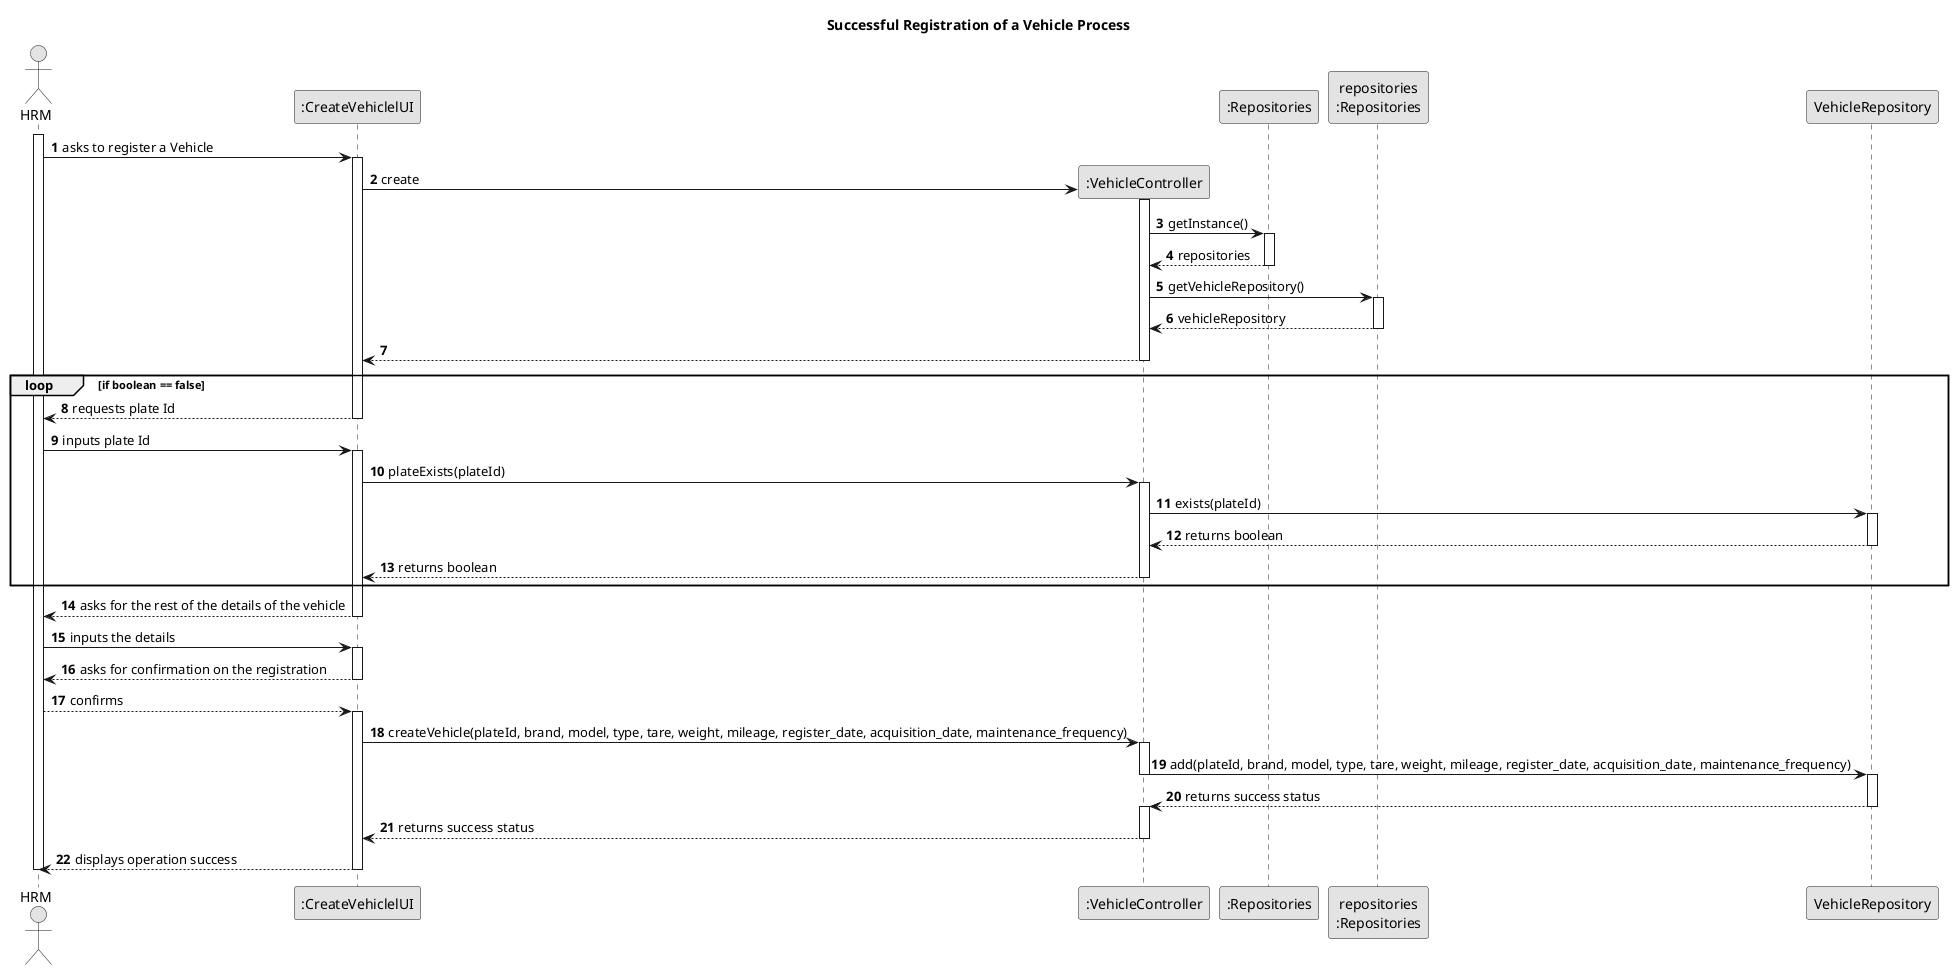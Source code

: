 @startuml
skinparam monochrome true
skinparam packageStyle rectangle
skinparam shadowing false

title Successful Registration of a Vehicle Process

autonumber

'hide footbox
actor "HRM" as ADM
participant ":CreateVehiclelUI" as UI
participant ":VehicleController" as CTRL
participant ":Repositories" as RepositorySingleton
participant "repositories\n:Repositories" as PLAT
participant "VehicleRepository" as REP




activate ADM

        ADM -> UI : asks to register a Vehicle

        activate UI


            UI -> CTRL** : create
            activate CTRL

            CTRL -> RepositorySingleton : getInstance()
            activate RepositorySingleton

            RepositorySingleton --> CTRL: repositories
            deactivate RepositorySingleton

            CTRL -> PLAT : getVehicleRepository()
            activate PLAT

            PLAT --> CTRL: vehicleRepository
            deactivate PLAT
            CTRL --> UI
            deactivate CTRL

            loop if boolean == false
            UI --> ADM : requests plate Id
                        deactivate UI
                        ADM -> UI : inputs plate Id
                        activate UI

            UI -> CTRL : plateExists(plateId)
            activate CTRL

                CTRL -> REP : exists(plateId)
                activate REP

                    REP --> CTRL : returns boolean
                deactivate REP

                CTRL --> UI : returns boolean
            deactivate CTRL
            end

            UI --> ADM : asks for the rest of the details of the vehicle
            deactivate UI
            ADM -> UI : inputs the details
            activate UI

           UI --> ADM : asks for confirmation on the registration
           deactivate UI
           ADM --> UI : confirms
           activate UI

           UI -> CTRL : createVehicle(plateId, brand, model, type, tare, weight, mileage, register_date, acquisition_date, maintenance_frequency)
           activate CTRL

           CTRL -> REP : add(plateId, brand, model, type, tare, weight, mileage, register_date, acquisition_date, maintenance_frequency)
           deactivate CTRL
           activate REP

           REP --> CTRL : returns success status
           deactivate REP
           activate CTRL

           CTRL --> UI : returns success status
           deactivate CTRL


            UI --> ADM: displays operation success
    deactivate UI

deactivate ADM

@enduml